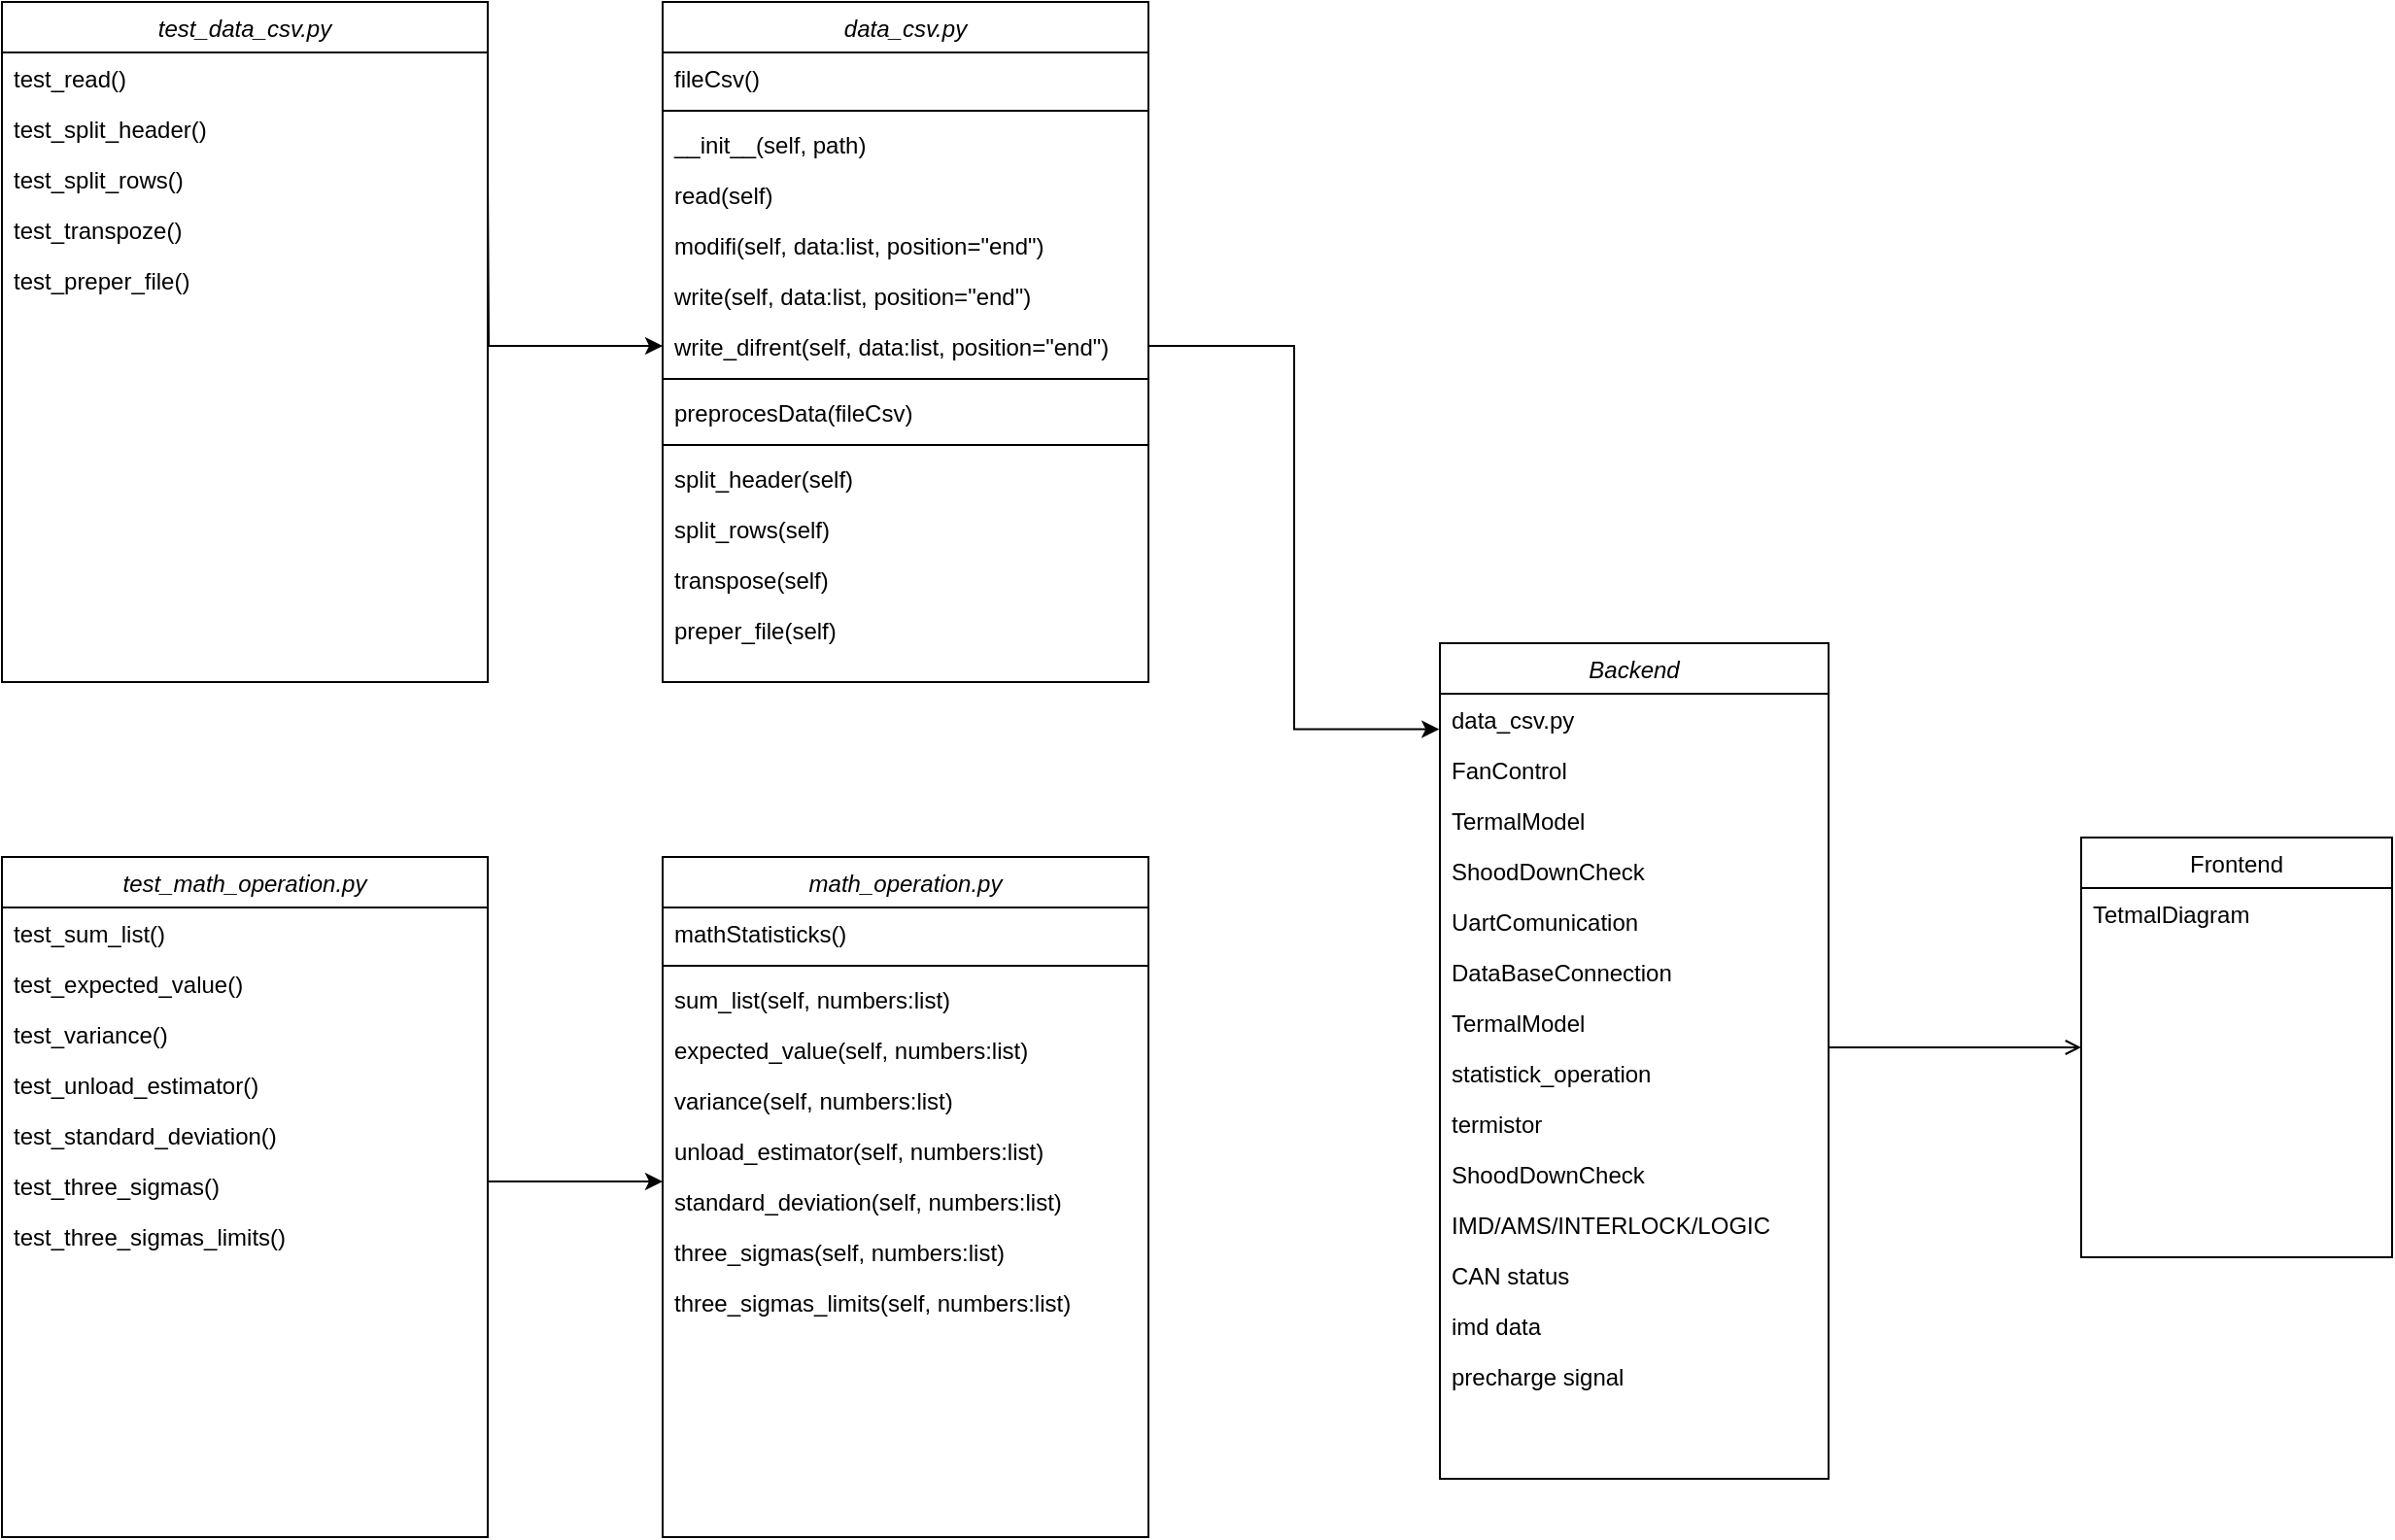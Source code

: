 <mxfile version="15.3.8" type="github">
  <diagram id="C5RBs43oDa-KdzZeNtuy" name="Page-1">
    <mxGraphModel dx="1999" dy="771" grid="1" gridSize="10" guides="1" tooltips="1" connect="1" arrows="1" fold="1" page="1" pageScale="1" pageWidth="1169" pageHeight="1654" math="0" shadow="0">
      <root>
        <mxCell id="WIyWlLk6GJQsqaUBKTNV-0" />
        <mxCell id="WIyWlLk6GJQsqaUBKTNV-1" parent="WIyWlLk6GJQsqaUBKTNV-0" />
        <mxCell id="zkfFHV4jXpPFQw0GAbJ--0" value="Backend" style="swimlane;fontStyle=2;align=center;verticalAlign=top;childLayout=stackLayout;horizontal=1;startSize=26;horizontalStack=0;resizeParent=1;resizeLast=0;collapsible=1;marginBottom=0;rounded=0;shadow=0;strokeWidth=1;" parent="WIyWlLk6GJQsqaUBKTNV-1" vertex="1">
          <mxGeometry x="270" y="390" width="200" height="430" as="geometry">
            <mxRectangle x="230" y="140" width="160" height="26" as="alternateBounds" />
          </mxGeometry>
        </mxCell>
        <mxCell id="zkfFHV4jXpPFQw0GAbJ--5" value="data_csv.py" style="text;align=left;verticalAlign=top;spacingLeft=4;spacingRight=4;overflow=hidden;rotatable=0;points=[[0,0.5],[1,0.5]];portConstraint=eastwest;" parent="zkfFHV4jXpPFQw0GAbJ--0" vertex="1">
          <mxGeometry y="26" width="200" height="26" as="geometry" />
        </mxCell>
        <mxCell id="Rq1pxlJqNjviEqto8D-o-1" value="FanControl" style="text;align=left;verticalAlign=top;spacingLeft=4;spacingRight=4;overflow=hidden;rotatable=0;points=[[0,0.5],[1,0.5]];portConstraint=eastwest;" parent="zkfFHV4jXpPFQw0GAbJ--0" vertex="1">
          <mxGeometry y="52" width="200" height="26" as="geometry" />
        </mxCell>
        <mxCell id="Rq1pxlJqNjviEqto8D-o-3" value="TermalModel&#xa;&#xa;" style="text;align=left;verticalAlign=top;spacingLeft=4;spacingRight=4;overflow=hidden;rotatable=0;points=[[0,0.5],[1,0.5]];portConstraint=eastwest;" parent="zkfFHV4jXpPFQw0GAbJ--0" vertex="1">
          <mxGeometry y="78" width="200" height="26" as="geometry" />
        </mxCell>
        <mxCell id="Rq1pxlJqNjviEqto8D-o-4" value="ShoodDownCheck" style="text;align=left;verticalAlign=top;spacingLeft=4;spacingRight=4;overflow=hidden;rotatable=0;points=[[0,0.5],[1,0.5]];portConstraint=eastwest;" parent="zkfFHV4jXpPFQw0GAbJ--0" vertex="1">
          <mxGeometry y="104" width="200" height="26" as="geometry" />
        </mxCell>
        <mxCell id="Rq1pxlJqNjviEqto8D-o-5" value="UartComunication" style="text;align=left;verticalAlign=top;spacingLeft=4;spacingRight=4;overflow=hidden;rotatable=0;points=[[0,0.5],[1,0.5]];portConstraint=eastwest;" parent="zkfFHV4jXpPFQw0GAbJ--0" vertex="1">
          <mxGeometry y="130" width="200" height="26" as="geometry" />
        </mxCell>
        <mxCell id="Rq1pxlJqNjviEqto8D-o-6" value="DataBaseConnection" style="text;align=left;verticalAlign=top;spacingLeft=4;spacingRight=4;overflow=hidden;rotatable=0;points=[[0,0.5],[1,0.5]];portConstraint=eastwest;" parent="zkfFHV4jXpPFQw0GAbJ--0" vertex="1">
          <mxGeometry y="156" width="200" height="26" as="geometry" />
        </mxCell>
        <mxCell id="Rq1pxlJqNjviEqto8D-o-57" value="TermalModel&#xa;&#xa;" style="text;align=left;verticalAlign=top;spacingLeft=4;spacingRight=4;overflow=hidden;rotatable=0;points=[[0,0.5],[1,0.5]];portConstraint=eastwest;" parent="zkfFHV4jXpPFQw0GAbJ--0" vertex="1">
          <mxGeometry y="182" width="200" height="26" as="geometry" />
        </mxCell>
        <mxCell id="Rq1pxlJqNjviEqto8D-o-58" value="statistick_operation" style="text;align=left;verticalAlign=top;spacingLeft=4;spacingRight=4;overflow=hidden;rotatable=0;points=[[0,0.5],[1,0.5]];portConstraint=eastwest;" parent="zkfFHV4jXpPFQw0GAbJ--0" vertex="1">
          <mxGeometry y="208" width="200" height="26" as="geometry" />
        </mxCell>
        <mxCell id="712zoWmIaLFDZZQVCs7V-2" value="termistor" style="text;align=left;verticalAlign=top;spacingLeft=4;spacingRight=4;overflow=hidden;rotatable=0;points=[[0,0.5],[1,0.5]];portConstraint=eastwest;" vertex="1" parent="zkfFHV4jXpPFQw0GAbJ--0">
          <mxGeometry y="234" width="200" height="26" as="geometry" />
        </mxCell>
        <mxCell id="712zoWmIaLFDZZQVCs7V-3" value="ShoodDownCheck" style="text;align=left;verticalAlign=top;spacingLeft=4;spacingRight=4;overflow=hidden;rotatable=0;points=[[0,0.5],[1,0.5]];portConstraint=eastwest;" vertex="1" parent="zkfFHV4jXpPFQw0GAbJ--0">
          <mxGeometry y="260" width="200" height="26" as="geometry" />
        </mxCell>
        <mxCell id="712zoWmIaLFDZZQVCs7V-4" value="IMD/AMS/INTERLOCK/LOGIC" style="text;align=left;verticalAlign=top;spacingLeft=4;spacingRight=4;overflow=hidden;rotatable=0;points=[[0,0.5],[1,0.5]];portConstraint=eastwest;" vertex="1" parent="zkfFHV4jXpPFQw0GAbJ--0">
          <mxGeometry y="286" width="200" height="26" as="geometry" />
        </mxCell>
        <mxCell id="712zoWmIaLFDZZQVCs7V-6" value="CAN status" style="text;align=left;verticalAlign=top;spacingLeft=4;spacingRight=4;overflow=hidden;rotatable=0;points=[[0,0.5],[1,0.5]];portConstraint=eastwest;" vertex="1" parent="zkfFHV4jXpPFQw0GAbJ--0">
          <mxGeometry y="312" width="200" height="26" as="geometry" />
        </mxCell>
        <mxCell id="712zoWmIaLFDZZQVCs7V-7" value="imd data" style="text;align=left;verticalAlign=top;spacingLeft=4;spacingRight=4;overflow=hidden;rotatable=0;points=[[0,0.5],[1,0.5]];portConstraint=eastwest;" vertex="1" parent="zkfFHV4jXpPFQw0GAbJ--0">
          <mxGeometry y="338" width="200" height="26" as="geometry" />
        </mxCell>
        <mxCell id="712zoWmIaLFDZZQVCs7V-8" value="precharge signal" style="text;align=left;verticalAlign=top;spacingLeft=4;spacingRight=4;overflow=hidden;rotatable=0;points=[[0,0.5],[1,0.5]];portConstraint=eastwest;" vertex="1" parent="zkfFHV4jXpPFQw0GAbJ--0">
          <mxGeometry y="364" width="200" height="26" as="geometry" />
        </mxCell>
        <mxCell id="zkfFHV4jXpPFQw0GAbJ--17" value="Frontend" style="swimlane;fontStyle=0;align=center;verticalAlign=top;childLayout=stackLayout;horizontal=1;startSize=26;horizontalStack=0;resizeParent=1;resizeLast=0;collapsible=1;marginBottom=0;rounded=0;shadow=0;strokeWidth=1;" parent="WIyWlLk6GJQsqaUBKTNV-1" vertex="1">
          <mxGeometry x="600" y="490" width="160" height="216" as="geometry">
            <mxRectangle x="550" y="140" width="160" height="26" as="alternateBounds" />
          </mxGeometry>
        </mxCell>
        <mxCell id="Rq1pxlJqNjviEqto8D-o-2" value="TetmalDiagram" style="text;align=left;verticalAlign=top;spacingLeft=4;spacingRight=4;overflow=hidden;rotatable=0;points=[[0,0.5],[1,0.5]];portConstraint=eastwest;" parent="zkfFHV4jXpPFQw0GAbJ--17" vertex="1">
          <mxGeometry y="26" width="160" height="26" as="geometry" />
        </mxCell>
        <mxCell id="zkfFHV4jXpPFQw0GAbJ--26" value="" style="endArrow=open;shadow=0;strokeWidth=1;rounded=0;endFill=1;edgeStyle=elbowEdgeStyle;elbow=vertical;" parent="WIyWlLk6GJQsqaUBKTNV-1" source="zkfFHV4jXpPFQw0GAbJ--0" target="zkfFHV4jXpPFQw0GAbJ--17" edge="1">
          <mxGeometry x="0.5" y="41" relative="1" as="geometry">
            <mxPoint x="380" y="192" as="sourcePoint" />
            <mxPoint x="540" y="192" as="targetPoint" />
            <mxPoint x="-40" y="32" as="offset" />
          </mxGeometry>
        </mxCell>
        <mxCell id="Rq1pxlJqNjviEqto8D-o-8" value="data_csv.py" style="swimlane;fontStyle=2;align=center;verticalAlign=top;childLayout=stackLayout;horizontal=1;startSize=26;horizontalStack=0;resizeParent=1;resizeLast=0;collapsible=1;marginBottom=0;rounded=0;shadow=0;strokeWidth=1;" parent="WIyWlLk6GJQsqaUBKTNV-1" vertex="1">
          <mxGeometry x="-130" y="60" width="250" height="350" as="geometry">
            <mxRectangle x="230" y="140" width="160" height="26" as="alternateBounds" />
          </mxGeometry>
        </mxCell>
        <mxCell id="Rq1pxlJqNjviEqto8D-o-9" value="fileCsv()" style="text;align=left;verticalAlign=top;spacingLeft=4;spacingRight=4;overflow=hidden;rotatable=0;points=[[0,0.5],[1,0.5]];portConstraint=eastwest;" parent="Rq1pxlJqNjviEqto8D-o-8" vertex="1">
          <mxGeometry y="26" width="250" height="26" as="geometry" />
        </mxCell>
        <mxCell id="Rq1pxlJqNjviEqto8D-o-20" value="" style="line;strokeWidth=1;fillColor=none;align=left;verticalAlign=middle;spacingTop=-1;spacingLeft=3;spacingRight=3;rotatable=0;labelPosition=right;points=[];portConstraint=eastwest;" parent="Rq1pxlJqNjviEqto8D-o-8" vertex="1">
          <mxGeometry y="52" width="250" height="8" as="geometry" />
        </mxCell>
        <mxCell id="Rq1pxlJqNjviEqto8D-o-10" value="__init__(self, path)" style="text;align=left;verticalAlign=top;spacingLeft=4;spacingRight=4;overflow=hidden;rotatable=0;points=[[0,0.5],[1,0.5]];portConstraint=eastwest;rounded=0;shadow=0;html=0;" parent="Rq1pxlJqNjviEqto8D-o-8" vertex="1">
          <mxGeometry y="60" width="250" height="26" as="geometry" />
        </mxCell>
        <mxCell id="Rq1pxlJqNjviEqto8D-o-21" value="read(self)" style="text;align=left;verticalAlign=top;spacingLeft=4;spacingRight=4;overflow=hidden;rotatable=0;points=[[0,0.5],[1,0.5]];portConstraint=eastwest;rounded=0;shadow=0;html=0;" parent="Rq1pxlJqNjviEqto8D-o-8" vertex="1">
          <mxGeometry y="86" width="250" height="26" as="geometry" />
        </mxCell>
        <mxCell id="Rq1pxlJqNjviEqto8D-o-22" value="modifi(self, data:list, position=&quot;end&quot;)" style="text;align=left;verticalAlign=top;spacingLeft=4;spacingRight=4;overflow=hidden;rotatable=0;points=[[0,0.5],[1,0.5]];portConstraint=eastwest;rounded=0;shadow=0;html=0;" parent="Rq1pxlJqNjviEqto8D-o-8" vertex="1">
          <mxGeometry y="112" width="250" height="26" as="geometry" />
        </mxCell>
        <mxCell id="Rq1pxlJqNjviEqto8D-o-23" value="write(self, data:list, position=&quot;end&quot;)" style="text;align=left;verticalAlign=top;spacingLeft=4;spacingRight=4;overflow=hidden;rotatable=0;points=[[0,0.5],[1,0.5]];portConstraint=eastwest;rounded=0;shadow=0;html=0;" parent="Rq1pxlJqNjviEqto8D-o-8" vertex="1">
          <mxGeometry y="138" width="250" height="26" as="geometry" />
        </mxCell>
        <mxCell id="Rq1pxlJqNjviEqto8D-o-24" value="write_difrent(self, data:list, position=&quot;end&quot;)" style="text;align=left;verticalAlign=top;spacingLeft=4;spacingRight=4;overflow=hidden;rotatable=0;points=[[0,0.5],[1,0.5]];portConstraint=eastwest;rounded=0;shadow=0;html=0;" parent="Rq1pxlJqNjviEqto8D-o-8" vertex="1">
          <mxGeometry y="164" width="250" height="26" as="geometry" />
        </mxCell>
        <mxCell id="Rq1pxlJqNjviEqto8D-o-26" value="" style="line;strokeWidth=1;fillColor=none;align=left;verticalAlign=middle;spacingTop=-1;spacingLeft=3;spacingRight=3;rotatable=0;labelPosition=right;points=[];portConstraint=eastwest;" parent="Rq1pxlJqNjviEqto8D-o-8" vertex="1">
          <mxGeometry y="190" width="250" height="8" as="geometry" />
        </mxCell>
        <mxCell id="Rq1pxlJqNjviEqto8D-o-25" value="preprocesData(fileCsv)&#xa;" style="text;align=left;verticalAlign=top;spacingLeft=4;spacingRight=4;overflow=hidden;rotatable=0;points=[[0,0.5],[1,0.5]];portConstraint=eastwest;" parent="Rq1pxlJqNjviEqto8D-o-8" vertex="1">
          <mxGeometry y="198" width="250" height="26" as="geometry" />
        </mxCell>
        <mxCell id="Rq1pxlJqNjviEqto8D-o-27" value="" style="line;strokeWidth=1;fillColor=none;align=left;verticalAlign=middle;spacingTop=-1;spacingLeft=3;spacingRight=3;rotatable=0;labelPosition=right;points=[];portConstraint=eastwest;" parent="Rq1pxlJqNjviEqto8D-o-8" vertex="1">
          <mxGeometry y="224" width="250" height="8" as="geometry" />
        </mxCell>
        <mxCell id="Rq1pxlJqNjviEqto8D-o-28" value="split_header(self)&#xa;" style="text;align=left;verticalAlign=top;spacingLeft=4;spacingRight=4;overflow=hidden;rotatable=0;points=[[0,0.5],[1,0.5]];portConstraint=eastwest;rounded=0;shadow=0;html=0;" parent="Rq1pxlJqNjviEqto8D-o-8" vertex="1">
          <mxGeometry y="232" width="250" height="26" as="geometry" />
        </mxCell>
        <mxCell id="Rq1pxlJqNjviEqto8D-o-29" value="split_rows(self)&#xa;" style="text;align=left;verticalAlign=top;spacingLeft=4;spacingRight=4;overflow=hidden;rotatable=0;points=[[0,0.5],[1,0.5]];portConstraint=eastwest;rounded=0;shadow=0;html=0;" parent="Rq1pxlJqNjviEqto8D-o-8" vertex="1">
          <mxGeometry y="258" width="250" height="26" as="geometry" />
        </mxCell>
        <mxCell id="Rq1pxlJqNjviEqto8D-o-30" value="transpose(self)&#xa;" style="text;align=left;verticalAlign=top;spacingLeft=4;spacingRight=4;overflow=hidden;rotatable=0;points=[[0,0.5],[1,0.5]];portConstraint=eastwest;rounded=0;shadow=0;html=0;" parent="Rq1pxlJqNjviEqto8D-o-8" vertex="1">
          <mxGeometry y="284" width="250" height="26" as="geometry" />
        </mxCell>
        <mxCell id="Rq1pxlJqNjviEqto8D-o-31" value="preper_file(self)&#xa;" style="text;align=left;verticalAlign=top;spacingLeft=4;spacingRight=4;overflow=hidden;rotatable=0;points=[[0,0.5],[1,0.5]];portConstraint=eastwest;rounded=0;shadow=0;html=0;" parent="Rq1pxlJqNjviEqto8D-o-8" vertex="1">
          <mxGeometry y="310" width="250" height="26" as="geometry" />
        </mxCell>
        <mxCell id="Rq1pxlJqNjviEqto8D-o-32" value="test_data_csv.py" style="swimlane;fontStyle=2;align=center;verticalAlign=top;childLayout=stackLayout;horizontal=1;startSize=26;horizontalStack=0;resizeParent=1;resizeLast=0;collapsible=1;marginBottom=0;rounded=0;shadow=0;strokeWidth=1;" parent="WIyWlLk6GJQsqaUBKTNV-1" vertex="1">
          <mxGeometry x="-470" y="60" width="250" height="350" as="geometry">
            <mxRectangle x="230" y="140" width="160" height="26" as="alternateBounds" />
          </mxGeometry>
        </mxCell>
        <mxCell id="Rq1pxlJqNjviEqto8D-o-35" value="test_read()" style="text;align=left;verticalAlign=top;spacingLeft=4;spacingRight=4;overflow=hidden;rotatable=0;points=[[0,0.5],[1,0.5]];portConstraint=eastwest;rounded=0;shadow=0;html=0;" parent="Rq1pxlJqNjviEqto8D-o-32" vertex="1">
          <mxGeometry y="26" width="250" height="26" as="geometry" />
        </mxCell>
        <mxCell id="Rq1pxlJqNjviEqto8D-o-36" value="test_split_header()" style="text;align=left;verticalAlign=top;spacingLeft=4;spacingRight=4;overflow=hidden;rotatable=0;points=[[0,0.5],[1,0.5]];portConstraint=eastwest;rounded=0;shadow=0;html=0;" parent="Rq1pxlJqNjviEqto8D-o-32" vertex="1">
          <mxGeometry y="52" width="250" height="26" as="geometry" />
        </mxCell>
        <mxCell id="Rq1pxlJqNjviEqto8D-o-49" value="test_split_rows()" style="text;align=left;verticalAlign=top;spacingLeft=4;spacingRight=4;overflow=hidden;rotatable=0;points=[[0,0.5],[1,0.5]];portConstraint=eastwest;rounded=0;shadow=0;html=0;" parent="Rq1pxlJqNjviEqto8D-o-32" vertex="1">
          <mxGeometry y="78" width="250" height="26" as="geometry" />
        </mxCell>
        <mxCell id="Rq1pxlJqNjviEqto8D-o-50" value="test_transpoze()" style="text;align=left;verticalAlign=top;spacingLeft=4;spacingRight=4;overflow=hidden;rotatable=0;points=[[0,0.5],[1,0.5]];portConstraint=eastwest;rounded=0;shadow=0;html=0;" parent="Rq1pxlJqNjviEqto8D-o-32" vertex="1">
          <mxGeometry y="104" width="250" height="26" as="geometry" />
        </mxCell>
        <mxCell id="Rq1pxlJqNjviEqto8D-o-51" value="test_preper_file()" style="text;align=left;verticalAlign=top;spacingLeft=4;spacingRight=4;overflow=hidden;rotatable=0;points=[[0,0.5],[1,0.5]];portConstraint=eastwest;rounded=0;shadow=0;html=0;" parent="Rq1pxlJqNjviEqto8D-o-32" vertex="1">
          <mxGeometry y="130" width="250" height="26" as="geometry" />
        </mxCell>
        <mxCell id="Rq1pxlJqNjviEqto8D-o-47" value="" style="edgeStyle=orthogonalEdgeStyle;rounded=0;orthogonalLoop=1;jettySize=auto;html=1;entryX=0;entryY=0.5;entryDx=0;entryDy=0;" parent="WIyWlLk6GJQsqaUBKTNV-1" target="Rq1pxlJqNjviEqto8D-o-24" edge="1">
          <mxGeometry relative="1" as="geometry">
            <mxPoint x="-220" y="151" as="sourcePoint" />
          </mxGeometry>
        </mxCell>
        <mxCell id="Rq1pxlJqNjviEqto8D-o-56" value="" style="edgeStyle=orthogonalEdgeStyle;rounded=0;orthogonalLoop=1;jettySize=auto;html=1;entryX=-0.002;entryY=0.703;entryDx=0;entryDy=0;exitX=1;exitY=0.5;exitDx=0;exitDy=0;entryPerimeter=0;" parent="WIyWlLk6GJQsqaUBKTNV-1" source="Rq1pxlJqNjviEqto8D-o-24" target="zkfFHV4jXpPFQw0GAbJ--5" edge="1">
          <mxGeometry relative="1" as="geometry">
            <mxPoint x="280" y="230" as="sourcePoint" />
            <mxPoint x="280" y="449" as="targetPoint" />
          </mxGeometry>
        </mxCell>
        <mxCell id="Rq1pxlJqNjviEqto8D-o-59" value="math_operation.py" style="swimlane;fontStyle=2;align=center;verticalAlign=top;childLayout=stackLayout;horizontal=1;startSize=26;horizontalStack=0;resizeParent=1;resizeLast=0;collapsible=1;marginBottom=0;rounded=0;shadow=0;strokeWidth=1;" parent="WIyWlLk6GJQsqaUBKTNV-1" vertex="1">
          <mxGeometry x="-130" y="500" width="250" height="350" as="geometry">
            <mxRectangle x="230" y="140" width="160" height="26" as="alternateBounds" />
          </mxGeometry>
        </mxCell>
        <mxCell id="Rq1pxlJqNjviEqto8D-o-60" value="mathStatisticks()" style="text;align=left;verticalAlign=top;spacingLeft=4;spacingRight=4;overflow=hidden;rotatable=0;points=[[0,0.5],[1,0.5]];portConstraint=eastwest;" parent="Rq1pxlJqNjviEqto8D-o-59" vertex="1">
          <mxGeometry y="26" width="250" height="26" as="geometry" />
        </mxCell>
        <mxCell id="Rq1pxlJqNjviEqto8D-o-61" value="" style="line;strokeWidth=1;fillColor=none;align=left;verticalAlign=middle;spacingTop=-1;spacingLeft=3;spacingRight=3;rotatable=0;labelPosition=right;points=[];portConstraint=eastwest;" parent="Rq1pxlJqNjviEqto8D-o-59" vertex="1">
          <mxGeometry y="52" width="250" height="8" as="geometry" />
        </mxCell>
        <mxCell id="Rq1pxlJqNjviEqto8D-o-63" value="sum_list(self, numbers:list)" style="text;align=left;verticalAlign=top;spacingLeft=4;spacingRight=4;overflow=hidden;rotatable=0;points=[[0,0.5],[1,0.5]];portConstraint=eastwest;rounded=0;shadow=0;html=0;" parent="Rq1pxlJqNjviEqto8D-o-59" vertex="1">
          <mxGeometry y="60" width="250" height="26" as="geometry" />
        </mxCell>
        <mxCell id="Rq1pxlJqNjviEqto8D-o-74" value="expected_value(self, numbers:list)" style="text;align=left;verticalAlign=top;spacingLeft=4;spacingRight=4;overflow=hidden;rotatable=0;points=[[0,0.5],[1,0.5]];portConstraint=eastwest;rounded=0;shadow=0;html=0;" parent="Rq1pxlJqNjviEqto8D-o-59" vertex="1">
          <mxGeometry y="86" width="250" height="26" as="geometry" />
        </mxCell>
        <mxCell id="Rq1pxlJqNjviEqto8D-o-80" value="variance(self, numbers:list)" style="text;align=left;verticalAlign=top;spacingLeft=4;spacingRight=4;overflow=hidden;rotatable=0;points=[[0,0.5],[1,0.5]];portConstraint=eastwest;rounded=0;shadow=0;html=0;" parent="Rq1pxlJqNjviEqto8D-o-59" vertex="1">
          <mxGeometry y="112" width="250" height="26" as="geometry" />
        </mxCell>
        <mxCell id="Rq1pxlJqNjviEqto8D-o-81" value="unload_estimator(self, numbers:list)" style="text;align=left;verticalAlign=top;spacingLeft=4;spacingRight=4;overflow=hidden;rotatable=0;points=[[0,0.5],[1,0.5]];portConstraint=eastwest;rounded=0;shadow=0;html=0;" parent="Rq1pxlJqNjviEqto8D-o-59" vertex="1">
          <mxGeometry y="138" width="250" height="26" as="geometry" />
        </mxCell>
        <mxCell id="Rq1pxlJqNjviEqto8D-o-82" value="standard_deviation(self, numbers:list)" style="text;align=left;verticalAlign=top;spacingLeft=4;spacingRight=4;overflow=hidden;rotatable=0;points=[[0,0.5],[1,0.5]];portConstraint=eastwest;rounded=0;shadow=0;html=0;" parent="Rq1pxlJqNjviEqto8D-o-59" vertex="1">
          <mxGeometry y="164" width="250" height="26" as="geometry" />
        </mxCell>
        <mxCell id="Rq1pxlJqNjviEqto8D-o-83" value="three_sigmas(self, numbers:list)" style="text;align=left;verticalAlign=top;spacingLeft=4;spacingRight=4;overflow=hidden;rotatable=0;points=[[0,0.5],[1,0.5]];portConstraint=eastwest;rounded=0;shadow=0;html=0;" parent="Rq1pxlJqNjviEqto8D-o-59" vertex="1">
          <mxGeometry y="190" width="250" height="26" as="geometry" />
        </mxCell>
        <mxCell id="Rq1pxlJqNjviEqto8D-o-84" value="three_sigmas_limits(self, numbers:list)" style="text;align=left;verticalAlign=top;spacingLeft=4;spacingRight=4;overflow=hidden;rotatable=0;points=[[0,0.5],[1,0.5]];portConstraint=eastwest;rounded=0;shadow=0;html=0;" parent="Rq1pxlJqNjviEqto8D-o-59" vertex="1">
          <mxGeometry y="216" width="250" height="26" as="geometry" />
        </mxCell>
        <mxCell id="Rq1pxlJqNjviEqto8D-o-85" value="test_math_operation.py" style="swimlane;fontStyle=2;align=center;verticalAlign=top;childLayout=stackLayout;horizontal=1;startSize=26;horizontalStack=0;resizeParent=1;resizeLast=0;collapsible=1;marginBottom=0;rounded=0;shadow=0;strokeWidth=1;" parent="WIyWlLk6GJQsqaUBKTNV-1" vertex="1">
          <mxGeometry x="-470" y="500" width="250" height="350" as="geometry">
            <mxRectangle x="230" y="140" width="160" height="26" as="alternateBounds" />
          </mxGeometry>
        </mxCell>
        <mxCell id="Rq1pxlJqNjviEqto8D-o-88" value="test_sum_list()" style="text;align=left;verticalAlign=top;spacingLeft=4;spacingRight=4;overflow=hidden;rotatable=0;points=[[0,0.5],[1,0.5]];portConstraint=eastwest;rounded=0;shadow=0;html=0;" parent="Rq1pxlJqNjviEqto8D-o-85" vertex="1">
          <mxGeometry y="26" width="250" height="26" as="geometry" />
        </mxCell>
        <mxCell id="Rq1pxlJqNjviEqto8D-o-89" value="test_expected_value()" style="text;align=left;verticalAlign=top;spacingLeft=4;spacingRight=4;overflow=hidden;rotatable=0;points=[[0,0.5],[1,0.5]];portConstraint=eastwest;rounded=0;shadow=0;html=0;" parent="Rq1pxlJqNjviEqto8D-o-85" vertex="1">
          <mxGeometry y="52" width="250" height="26" as="geometry" />
        </mxCell>
        <mxCell id="Rq1pxlJqNjviEqto8D-o-90" value="test_variance()" style="text;align=left;verticalAlign=top;spacingLeft=4;spacingRight=4;overflow=hidden;rotatable=0;points=[[0,0.5],[1,0.5]];portConstraint=eastwest;rounded=0;shadow=0;html=0;" parent="Rq1pxlJqNjviEqto8D-o-85" vertex="1">
          <mxGeometry y="78" width="250" height="26" as="geometry" />
        </mxCell>
        <mxCell id="Rq1pxlJqNjviEqto8D-o-91" value="test_unload_estimator()" style="text;align=left;verticalAlign=top;spacingLeft=4;spacingRight=4;overflow=hidden;rotatable=0;points=[[0,0.5],[1,0.5]];portConstraint=eastwest;rounded=0;shadow=0;html=0;" parent="Rq1pxlJqNjviEqto8D-o-85" vertex="1">
          <mxGeometry y="104" width="250" height="26" as="geometry" />
        </mxCell>
        <mxCell id="Rq1pxlJqNjviEqto8D-o-92" value="test_standard_deviation()" style="text;align=left;verticalAlign=top;spacingLeft=4;spacingRight=4;overflow=hidden;rotatable=0;points=[[0,0.5],[1,0.5]];portConstraint=eastwest;rounded=0;shadow=0;html=0;" parent="Rq1pxlJqNjviEqto8D-o-85" vertex="1">
          <mxGeometry y="130" width="250" height="26" as="geometry" />
        </mxCell>
        <mxCell id="Rq1pxlJqNjviEqto8D-o-93" value="test_three_sigmas()" style="text;align=left;verticalAlign=top;spacingLeft=4;spacingRight=4;overflow=hidden;rotatable=0;points=[[0,0.5],[1,0.5]];portConstraint=eastwest;rounded=0;shadow=0;html=0;" parent="Rq1pxlJqNjviEqto8D-o-85" vertex="1">
          <mxGeometry y="156" width="250" height="26" as="geometry" />
        </mxCell>
        <mxCell id="Rq1pxlJqNjviEqto8D-o-94" value="test_three_sigmas_limits()" style="text;align=left;verticalAlign=top;spacingLeft=4;spacingRight=4;overflow=hidden;rotatable=0;points=[[0,0.5],[1,0.5]];portConstraint=eastwest;rounded=0;shadow=0;html=0;" parent="Rq1pxlJqNjviEqto8D-o-85" vertex="1">
          <mxGeometry y="182" width="250" height="26" as="geometry" />
        </mxCell>
        <mxCell id="Rq1pxlJqNjviEqto8D-o-95" value="" style="edgeStyle=orthogonalEdgeStyle;rounded=0;orthogonalLoop=1;jettySize=auto;html=1;" parent="WIyWlLk6GJQsqaUBKTNV-1" edge="1">
          <mxGeometry relative="1" as="geometry">
            <mxPoint x="-220" y="667" as="sourcePoint" />
            <mxPoint x="-130" y="667" as="targetPoint" />
          </mxGeometry>
        </mxCell>
      </root>
    </mxGraphModel>
  </diagram>
</mxfile>
